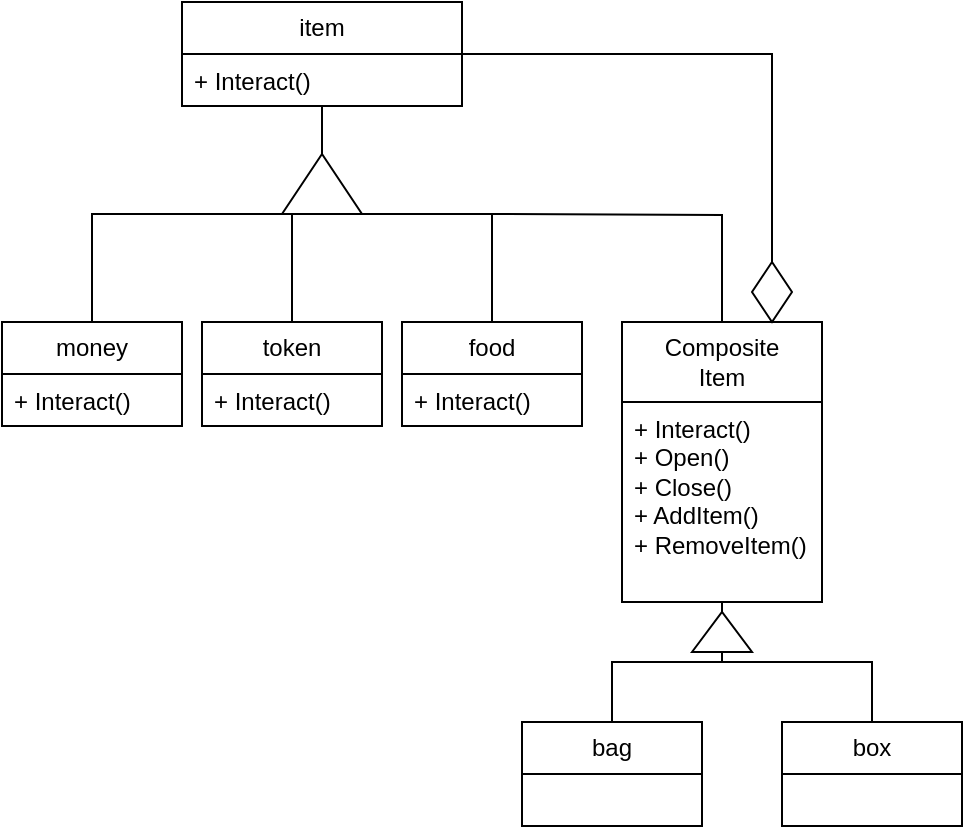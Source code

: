 <mxfile version="26.0.16">
  <diagram name="Page-1" id="drIHR6X-RTR-T9HeZ3zv">
    <mxGraphModel dx="1392" dy="753" grid="1" gridSize="10" guides="1" tooltips="1" connect="1" arrows="1" fold="1" page="1" pageScale="1" pageWidth="850" pageHeight="1100" math="0" shadow="0">
      <root>
        <mxCell id="0" />
        <mxCell id="1" parent="0" />
        <mxCell id="nxZf2rKSlfASAmQxflTo-5" style="edgeStyle=orthogonalEdgeStyle;rounded=0;orthogonalLoop=1;jettySize=auto;html=1;endArrow=none;startFill=0;startArrow=none;strokeWidth=1;shadow=0;arcSize=20;" edge="1" parent="1" source="nxZf2rKSlfASAmQxflTo-1" target="nxZf2rKSlfASAmQxflTo-6">
          <mxGeometry relative="1" as="geometry">
            <mxPoint x="190" y="360" as="targetPoint" />
          </mxGeometry>
        </mxCell>
        <mxCell id="nxZf2rKSlfASAmQxflTo-13" style="edgeStyle=orthogonalEdgeStyle;rounded=0;orthogonalLoop=1;jettySize=auto;html=1;endArrow=none;startFill=0;startArrow=none;" edge="1" parent="1" source="nxZf2rKSlfASAmQxflTo-1" target="nxZf2rKSlfASAmQxflTo-10">
          <mxGeometry relative="1" as="geometry" />
        </mxCell>
        <mxCell id="nxZf2rKSlfASAmQxflTo-16" style="edgeStyle=orthogonalEdgeStyle;rounded=0;orthogonalLoop=1;jettySize=auto;html=1;endArrow=none;startFill=0;startArrow=none;" edge="1" parent="1" source="nxZf2rKSlfASAmQxflTo-1" target="nxZf2rKSlfASAmQxflTo-14">
          <mxGeometry relative="1" as="geometry" />
        </mxCell>
        <mxCell id="nxZf2rKSlfASAmQxflTo-29" style="edgeStyle=orthogonalEdgeStyle;rounded=0;orthogonalLoop=1;jettySize=auto;html=1;entryX=0.75;entryY=0;entryDx=0;entryDy=0;endArrow=none;endFill=0;strokeWidth=1;startFill=0;" edge="1" parent="1" source="nxZf2rKSlfASAmQxflTo-1" target="nxZf2rKSlfASAmQxflTo-18">
          <mxGeometry relative="1" as="geometry" />
        </mxCell>
        <mxCell id="nxZf2rKSlfASAmQxflTo-1" value="item" style="swimlane;fontStyle=0;childLayout=stackLayout;horizontal=1;startSize=26;fillColor=none;horizontalStack=0;resizeParent=1;resizeParentMax=0;resizeLast=0;collapsible=1;marginBottom=0;whiteSpace=wrap;html=1;" vertex="1" parent="1">
          <mxGeometry x="120" y="160" width="140" height="52" as="geometry" />
        </mxCell>
        <mxCell id="nxZf2rKSlfASAmQxflTo-4" value="+ Interact()" style="text;strokeColor=none;fillColor=none;align=left;verticalAlign=top;spacingLeft=4;spacingRight=4;overflow=hidden;rotatable=0;points=[[0,0.5],[1,0.5]];portConstraint=eastwest;whiteSpace=wrap;html=1;" vertex="1" parent="nxZf2rKSlfASAmQxflTo-1">
          <mxGeometry y="26" width="140" height="26" as="geometry" />
        </mxCell>
        <mxCell id="nxZf2rKSlfASAmQxflTo-6" value="money" style="swimlane;fontStyle=0;childLayout=stackLayout;horizontal=1;startSize=26;fillColor=none;horizontalStack=0;resizeParent=1;resizeParentMax=0;resizeLast=0;collapsible=1;marginBottom=0;whiteSpace=wrap;html=1;" vertex="1" parent="1">
          <mxGeometry x="30" y="320" width="90" height="52" as="geometry" />
        </mxCell>
        <mxCell id="nxZf2rKSlfASAmQxflTo-7" value="+ Interact()" style="text;strokeColor=none;fillColor=none;align=left;verticalAlign=top;spacingLeft=4;spacingRight=4;overflow=hidden;rotatable=0;points=[[0,0.5],[1,0.5]];portConstraint=eastwest;whiteSpace=wrap;html=1;" vertex="1" parent="nxZf2rKSlfASAmQxflTo-6">
          <mxGeometry y="26" width="90" height="26" as="geometry" />
        </mxCell>
        <mxCell id="nxZf2rKSlfASAmQxflTo-10" value="token" style="swimlane;fontStyle=0;childLayout=stackLayout;horizontal=1;startSize=26;fillColor=none;horizontalStack=0;resizeParent=1;resizeParentMax=0;resizeLast=0;collapsible=1;marginBottom=0;whiteSpace=wrap;html=1;" vertex="1" parent="1">
          <mxGeometry x="130" y="320" width="90" height="52" as="geometry" />
        </mxCell>
        <mxCell id="nxZf2rKSlfASAmQxflTo-11" value="+ Interact()" style="text;strokeColor=none;fillColor=none;align=left;verticalAlign=top;spacingLeft=4;spacingRight=4;overflow=hidden;rotatable=0;points=[[0,0.5],[1,0.5]];portConstraint=eastwest;whiteSpace=wrap;html=1;" vertex="1" parent="nxZf2rKSlfASAmQxflTo-10">
          <mxGeometry y="26" width="90" height="26" as="geometry" />
        </mxCell>
        <mxCell id="nxZf2rKSlfASAmQxflTo-14" value="food" style="swimlane;fontStyle=0;childLayout=stackLayout;horizontal=1;startSize=26;fillColor=none;horizontalStack=0;resizeParent=1;resizeParentMax=0;resizeLast=0;collapsible=1;marginBottom=0;whiteSpace=wrap;html=1;" vertex="1" parent="1">
          <mxGeometry x="230" y="320" width="90" height="52" as="geometry" />
        </mxCell>
        <mxCell id="nxZf2rKSlfASAmQxflTo-15" value="+ Interact()" style="text;strokeColor=none;fillColor=none;align=left;verticalAlign=top;spacingLeft=4;spacingRight=4;overflow=hidden;rotatable=0;points=[[0,0.5],[1,0.5]];portConstraint=eastwest;whiteSpace=wrap;html=1;" vertex="1" parent="nxZf2rKSlfASAmQxflTo-14">
          <mxGeometry y="26" width="90" height="26" as="geometry" />
        </mxCell>
        <mxCell id="nxZf2rKSlfASAmQxflTo-17" value="" style="triangle;whiteSpace=wrap;html=1;rotation=-90;" vertex="1" parent="1">
          <mxGeometry x="175" y="231" width="30" height="40" as="geometry" />
        </mxCell>
        <mxCell id="nxZf2rKSlfASAmQxflTo-40" style="edgeStyle=orthogonalEdgeStyle;rounded=0;orthogonalLoop=1;jettySize=auto;html=1;entryX=0.5;entryY=0;entryDx=0;entryDy=0;endArrow=none;startFill=0;" edge="1" parent="1" source="nxZf2rKSlfASAmQxflTo-18" target="nxZf2rKSlfASAmQxflTo-36">
          <mxGeometry relative="1" as="geometry" />
        </mxCell>
        <mxCell id="nxZf2rKSlfASAmQxflTo-44" style="edgeStyle=orthogonalEdgeStyle;rounded=0;orthogonalLoop=1;jettySize=auto;html=1;entryX=0.5;entryY=0;entryDx=0;entryDy=0;endArrow=none;startFill=0;" edge="1" parent="1" source="nxZf2rKSlfASAmQxflTo-18" target="nxZf2rKSlfASAmQxflTo-38">
          <mxGeometry relative="1" as="geometry" />
        </mxCell>
        <mxCell id="nxZf2rKSlfASAmQxflTo-18" value="&lt;div&gt;&lt;span style=&quot;background-color: transparent; color: light-dark(rgb(0, 0, 0), rgb(255, 255, 255));&quot;&gt;Composite&lt;/span&gt;&lt;/div&gt;Item" style="swimlane;fontStyle=0;childLayout=stackLayout;horizontal=1;startSize=40;fillColor=none;horizontalStack=0;resizeParent=1;resizeParentMax=0;resizeLast=0;collapsible=1;marginBottom=0;whiteSpace=wrap;html=1;" vertex="1" parent="1">
          <mxGeometry x="340" y="320" width="100" height="140" as="geometry" />
        </mxCell>
        <mxCell id="nxZf2rKSlfASAmQxflTo-19" value="+ Interact()&lt;div&gt;+ Open()&lt;/div&gt;&lt;div&gt;+ Close()&lt;/div&gt;&lt;div&gt;+ AddItem()&lt;/div&gt;&lt;div&gt;+ RemoveItem()&lt;/div&gt;" style="text;strokeColor=none;fillColor=none;align=left;verticalAlign=top;spacingLeft=4;spacingRight=4;overflow=hidden;rotatable=0;points=[[0,0.5],[1,0.5]];portConstraint=eastwest;whiteSpace=wrap;html=1;" vertex="1" parent="nxZf2rKSlfASAmQxflTo-18">
          <mxGeometry y="40" width="100" height="100" as="geometry" />
        </mxCell>
        <mxCell id="nxZf2rKSlfASAmQxflTo-21" value="" style="endArrow=none;html=1;rounded=0;edgeStyle=orthogonalEdgeStyle;entryX=0.5;entryY=0;entryDx=0;entryDy=0;" edge="1" parent="1" target="nxZf2rKSlfASAmQxflTo-18">
          <mxGeometry width="50" height="50" relative="1" as="geometry">
            <mxPoint x="270" y="266" as="sourcePoint" />
            <mxPoint x="378" y="266" as="targetPoint" />
          </mxGeometry>
        </mxCell>
        <mxCell id="nxZf2rKSlfASAmQxflTo-30" value="" style="rhombus;whiteSpace=wrap;html=1;" vertex="1" parent="1">
          <mxGeometry x="405" y="290" width="20" height="30" as="geometry" />
        </mxCell>
        <mxCell id="nxZf2rKSlfASAmQxflTo-36" value="bag" style="swimlane;fontStyle=0;childLayout=stackLayout;horizontal=1;startSize=26;fillColor=none;horizontalStack=0;resizeParent=1;resizeParentMax=0;resizeLast=0;collapsible=1;marginBottom=0;whiteSpace=wrap;html=1;" vertex="1" parent="1">
          <mxGeometry x="290" y="520" width="90" height="52" as="geometry" />
        </mxCell>
        <mxCell id="nxZf2rKSlfASAmQxflTo-38" value="box" style="swimlane;fontStyle=0;childLayout=stackLayout;horizontal=1;startSize=26;fillColor=none;horizontalStack=0;resizeParent=1;resizeParentMax=0;resizeLast=0;collapsible=1;marginBottom=0;whiteSpace=wrap;html=1;" vertex="1" parent="1">
          <mxGeometry x="420" y="520" width="90" height="52" as="geometry" />
        </mxCell>
        <mxCell id="nxZf2rKSlfASAmQxflTo-43" value="" style="edgeStyle=orthogonalEdgeStyle;rounded=0;orthogonalLoop=1;jettySize=auto;html=1;entryX=0.5;entryY=0;entryDx=0;entryDy=0;endArrow=none;startFill=0;" edge="1" parent="1" source="nxZf2rKSlfASAmQxflTo-18" target="nxZf2rKSlfASAmQxflTo-42">
          <mxGeometry relative="1" as="geometry">
            <mxPoint x="390" y="460" as="sourcePoint" />
            <mxPoint x="465" y="520" as="targetPoint" />
          </mxGeometry>
        </mxCell>
        <mxCell id="nxZf2rKSlfASAmQxflTo-42" value="" style="triangle;whiteSpace=wrap;html=1;rotation=-90;" vertex="1" parent="1">
          <mxGeometry x="380" y="460" width="20" height="30" as="geometry" />
        </mxCell>
      </root>
    </mxGraphModel>
  </diagram>
</mxfile>
